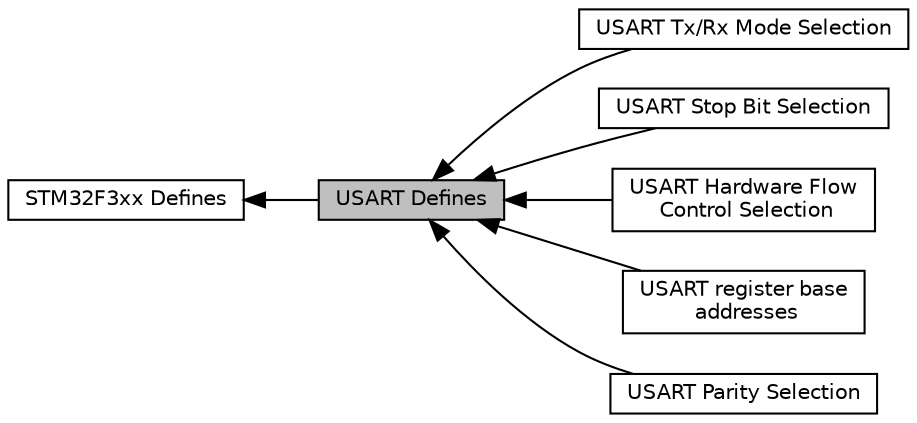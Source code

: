 digraph "USART Defines"
{
  edge [fontname="Helvetica",fontsize="10",labelfontname="Helvetica",labelfontsize="10"];
  node [fontname="Helvetica",fontsize="10",shape=record];
  rankdir=LR;
  Node1 [label="STM32F3xx Defines",height=0.2,width=0.4,color="black", fillcolor="white", style="filled",URL="$group__STM32F3xx__defines.html",tooltip="Defined Constants and Types for the STM32F3xx series. "];
  Node4 [label="USART Tx/Rx Mode Selection",height=0.2,width=0.4,color="black", fillcolor="white", style="filled",URL="$group__usart__cr1__mode.html"];
  Node5 [label="USART Stop Bit Selection",height=0.2,width=0.4,color="black", fillcolor="white", style="filled",URL="$group__usart__cr2__stopbits.html"];
  Node6 [label="USART Hardware Flow\l Control Selection",height=0.2,width=0.4,color="black", fillcolor="white", style="filled",URL="$group__usart__cr3__flowcontrol.html"];
  Node2 [label="USART register base\l addresses",height=0.2,width=0.4,color="black", fillcolor="white", style="filled",URL="$group__usart__reg__base.html"];
  Node3 [label="USART Parity Selection",height=0.2,width=0.4,color="black", fillcolor="white", style="filled",URL="$group__usart__cr1__parity.html"];
  Node0 [label="USART Defines",height=0.2,width=0.4,color="black", fillcolor="grey75", style="filled", fontcolor="black"];
  Node1->Node0 [shape=plaintext, dir="back", style="solid"];
  Node0->Node2 [shape=plaintext, dir="back", style="solid"];
  Node0->Node3 [shape=plaintext, dir="back", style="solid"];
  Node0->Node4 [shape=plaintext, dir="back", style="solid"];
  Node0->Node5 [shape=plaintext, dir="back", style="solid"];
  Node0->Node6 [shape=plaintext, dir="back", style="solid"];
}
